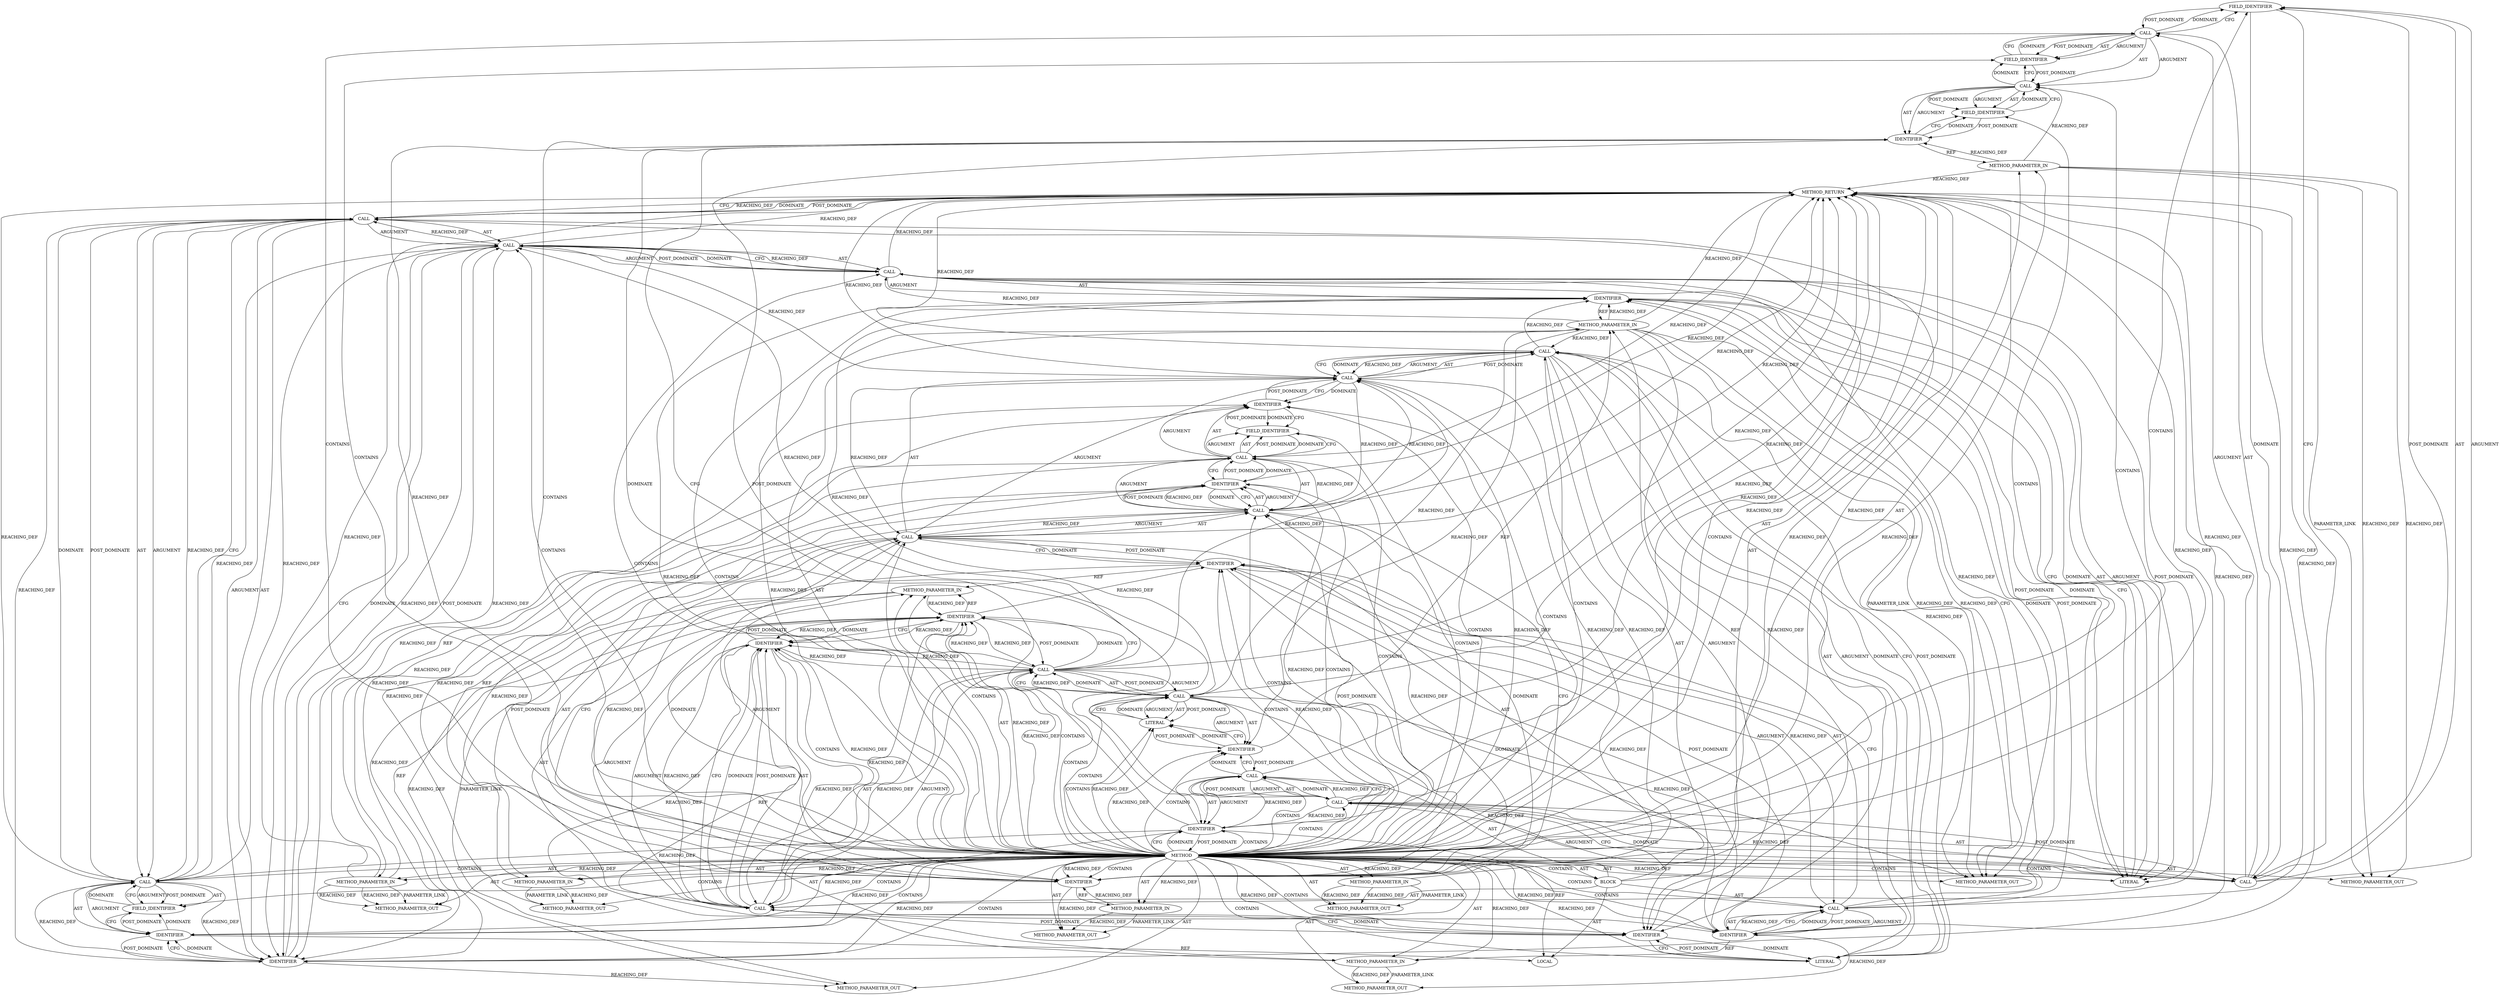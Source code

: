digraph {
  5296 [label=FIELD_IDENTIFIER ORDER=2 ARGUMENT_INDEX=2 CODE="cipher_type" COLUMN_NUMBER=19 LINE_NUMBER=307 CANONICAL_NAME="cipher_type"]
  5305 [label=CALL ORDER=1 ARGUMENT_INDEX=1 CODE="&sg_out[1]" COLUMN_NUMBER=13 METHOD_FULL_NAME="<operator>.addressOf" LINE_NUMBER=310 TYPE_FULL_NAME="<empty>" DISPATCH_TYPE="STATIC_DISPATCH" SIGNATURE="" NAME="<operator>.addressOf"]
  21409 [label=METHOD_PARAMETER_OUT ORDER=5 CODE="int tcp_payload_offset" IS_VARIADIC=false COLUMN_NUMBER=4 LINE_NUMBER=301 TYPE_FULL_NAME="int" EVALUATION_STRATEGY="BY_VALUE" INDEX=5 NAME="tcp_payload_offset"]
  5291 [label=CALL ORDER=1 ARGUMENT_INDEX=1 CODE="tls_ctx->crypto_send.info" COLUMN_NUMBER=19 METHOD_FULL_NAME="<operator>.fieldAccess" LINE_NUMBER=307 TYPE_FULL_NAME="<empty>" DISPATCH_TYPE="STATIC_DISPATCH" SIGNATURE="" NAME="<operator>.fieldAccess"]
  5294 [label=FIELD_IDENTIFIER ORDER=2 ARGUMENT_INDEX=2 CODE="crypto_send" COLUMN_NUMBER=19 LINE_NUMBER=307 CANONICAL_NAME="crypto_send"]
  5303 [label=IDENTIFIER ORDER=3 ARGUMENT_INDEX=3 CODE="sync_size" COLUMN_NUMBER=36 LINE_NUMBER=309 TYPE_FULL_NAME="int" NAME="sync_size"]
  5306 [label=CALL ORDER=1 ARGUMENT_INDEX=1 CODE="sg_out[1]" COLUMN_NUMBER=14 METHOD_FULL_NAME="<operator>.indirectIndexAccess" LINE_NUMBER=310 TYPE_FULL_NAME="<empty>" DISPATCH_TYPE="STATIC_DISPATCH" SIGNATURE="" NAME="<operator>.indirectIndexAccess"]
  21410 [label=METHOD_PARAMETER_OUT ORDER=6 CODE="int payload_len" IS_VARIADIC=false COLUMN_NUMBER=4 LINE_NUMBER=302 TYPE_FULL_NAME="int" EVALUATION_STRATEGY="BY_VALUE" INDEX=6 NAME="payload_len"]
  5321 [label=IDENTIFIER ORDER=1 ARGUMENT_INDEX=1 CODE="sg_out" COLUMN_NUMBER=14 LINE_NUMBER=313 TYPE_FULL_NAME="scatterlist[3]" NAME="sg_out"]
  5299 [label=CALL ORDER=1 ARGUMENT_INDEX=1 CODE="sg_out[0]" COLUMN_NUMBER=14 METHOD_FULL_NAME="<operator>.indirectIndexAccess" LINE_NUMBER=309 TYPE_FULL_NAME="<empty>" DISPATCH_TYPE="STATIC_DISPATCH" SIGNATURE="" NAME="<operator>.indirectIndexAccess"]
  5277 [label=METHOD_PARAMETER_IN ORDER=1 CODE="struct scatterlist sg_out[3]" IS_VARIADIC=false COLUMN_NUMBER=25 LINE_NUMBER=298 TYPE_FULL_NAME="scatterlist[3]" EVALUATION_STRATEGY="BY_VALUE" INDEX=1 NAME="sg_out"]
  21406 [label=METHOD_PARAMETER_OUT ORDER=2 CODE="void *buf" IS_VARIADIC=false COLUMN_NUMBER=55 LINE_NUMBER=298 TYPE_FULL_NAME="void*" EVALUATION_STRATEGY="BY_VALUE" INDEX=2 NAME="buf"]
  5280 [label=METHOD_PARAMETER_IN ORDER=4 CODE="struct sk_buff *nskb" IS_VARIADIC=false COLUMN_NUMBER=4 LINE_NUMBER=300 TYPE_FULL_NAME="sk_buff*" EVALUATION_STRATEGY="BY_VALUE" INDEX=4 NAME="nskb"]
  5308 [label=LITERAL ORDER=2 ARGUMENT_INDEX=2 CODE="1" COLUMN_NUMBER=21 LINE_NUMBER=310 TYPE_FULL_NAME="int"]
  5314 [label=IDENTIFIER ORDER=3 ARGUMENT_INDEX=3 CODE="payload_len" COLUMN_NUMBER=58 LINE_NUMBER=310 TYPE_FULL_NAME="int" NAME="payload_len"]
  5312 [label=FIELD_IDENTIFIER ORDER=2 ARGUMENT_INDEX=2 CODE="data" COLUMN_NUMBER=25 LINE_NUMBER=310 CANONICAL_NAME="data"]
  5316 [label=IDENTIFIER ORDER=1 ARGUMENT_INDEX=1 CODE="dummy_buf" COLUMN_NUMBER=2 LINE_NUMBER=312 TYPE_FULL_NAME="void*" NAME="dummy_buf"]
  5276 [label=METHOD COLUMN_NUMBER=1 LINE_NUMBER=298 COLUMN_NUMBER_END=1 IS_EXTERNAL=false SIGNATURE="void fill_sg_out (scatterlist[3],void*,tls_context*,sk_buff*,int,int,int,void*)" NAME="fill_sg_out" AST_PARENT_TYPE="TYPE_DECL" AST_PARENT_FULL_NAME="tls_device_fallback.c:<global>" ORDER=9 CODE="static void fill_sg_out(struct scatterlist sg_out[3], void *buf,
			struct tls_context *tls_ctx,
			struct sk_buff *nskb,
			int tcp_payload_offset,
			int payload_len,
			int sync_size,
			void *dummy_buf)
{
	const struct tls_cipher_desc *cipher_desc =
		get_cipher_desc(tls_ctx->crypto_send.info.cipher_type);

	sg_set_buf(&sg_out[0], dummy_buf, sync_size);
	sg_set_buf(&sg_out[1], nskb->data + tcp_payload_offset, payload_len);
	/* Add room for authentication tag produced by crypto */
	dummy_buf += sync_size;
	sg_set_buf(&sg_out[2], dummy_buf, cipher_desc->tag);
}" FULL_NAME="fill_sg_out" LINE_NUMBER_END=314 FILENAME="tls_device_fallback.c"]
  5289 [label=CALL ORDER=2 ARGUMENT_INDEX=2 CODE="get_cipher_desc(tls_ctx->crypto_send.info.cipher_type)" COLUMN_NUMBER=3 METHOD_FULL_NAME="get_cipher_desc" LINE_NUMBER=307 TYPE_FULL_NAME="<empty>" DISPATCH_TYPE="STATIC_DISPATCH" SIGNATURE="" NAME="get_cipher_desc"]
  21407 [label=METHOD_PARAMETER_OUT ORDER=3 CODE="struct tls_context *tls_ctx" IS_VARIADIC=false COLUMN_NUMBER=4 LINE_NUMBER=299 TYPE_FULL_NAME="tls_context*" EVALUATION_STRATEGY="BY_VALUE" INDEX=3 NAME="tls_ctx"]
  5287 [label=CALL ORDER=2 ARGUMENT_INDEX=-1 CODE="*cipher_desc =
		get_cipher_desc(tls_ctx->crypto_send.info.cipher_type)" COLUMN_NUMBER=31 METHOD_FULL_NAME="<operator>.assignment" LINE_NUMBER=306 TYPE_FULL_NAME="<empty>" DISPATCH_TYPE="STATIC_DISPATCH" SIGNATURE="" NAME="<operator>.assignment"]
  5284 [label=METHOD_PARAMETER_IN ORDER=8 CODE="void *dummy_buf" IS_VARIADIC=false COLUMN_NUMBER=4 LINE_NUMBER=304 TYPE_FULL_NAME="void*" EVALUATION_STRATEGY="BY_VALUE" INDEX=8 NAME="dummy_buf"]
  5319 [label=CALL ORDER=1 ARGUMENT_INDEX=1 CODE="&sg_out[2]" COLUMN_NUMBER=13 METHOD_FULL_NAME="<operator>.addressOf" LINE_NUMBER=313 TYPE_FULL_NAME="<empty>" DISPATCH_TYPE="STATIC_DISPATCH" SIGNATURE="" NAME="<operator>.addressOf"]
  5286 [label=LOCAL ORDER=1 CODE="const struct tls_cipher_desc* cipher_desc" COLUMN_NUMBER=31 LINE_NUMBER=306 TYPE_FULL_NAME="tls_cipher_desc*" NAME="cipher_desc"]
  5298 [label=CALL ORDER=1 ARGUMENT_INDEX=1 CODE="&sg_out[0]" COLUMN_NUMBER=13 METHOD_FULL_NAME="<operator>.addressOf" LINE_NUMBER=309 TYPE_FULL_NAME="<empty>" DISPATCH_TYPE="STATIC_DISPATCH" SIGNATURE="" NAME="<operator>.addressOf"]
  5301 [label=LITERAL ORDER=2 ARGUMENT_INDEX=2 CODE="0" COLUMN_NUMBER=21 LINE_NUMBER=309 TYPE_FULL_NAME="int"]
  5320 [label=CALL ORDER=1 ARGUMENT_INDEX=1 CODE="sg_out[2]" COLUMN_NUMBER=14 METHOD_FULL_NAME="<operator>.indirectIndexAccess" LINE_NUMBER=313 TYPE_FULL_NAME="<empty>" DISPATCH_TYPE="STATIC_DISPATCH" SIGNATURE="" NAME="<operator>.indirectIndexAccess"]
  5302 [label=IDENTIFIER ORDER=2 ARGUMENT_INDEX=2 CODE="dummy_buf" COLUMN_NUMBER=25 LINE_NUMBER=309 TYPE_FULL_NAME="void*" NAME="dummy_buf"]
  5292 [label=CALL ORDER=1 ARGUMENT_INDEX=1 CODE="tls_ctx->crypto_send" COLUMN_NUMBER=19 METHOD_FULL_NAME="<operator>.indirectFieldAccess" LINE_NUMBER=307 TYPE_FULL_NAME="<empty>" DISPATCH_TYPE="STATIC_DISPATCH" SIGNATURE="" NAME="<operator>.indirectFieldAccess"]
  5322 [label=LITERAL ORDER=2 ARGUMENT_INDEX=2 CODE="2" COLUMN_NUMBER=21 LINE_NUMBER=313 TYPE_FULL_NAME="int"]
  5317 [label=IDENTIFIER ORDER=2 ARGUMENT_INDEX=2 CODE="sync_size" COLUMN_NUMBER=15 LINE_NUMBER=312 TYPE_FULL_NAME="int" NAME="sync_size"]
  5325 [label=IDENTIFIER ORDER=1 ARGUMENT_INDEX=1 CODE="cipher_desc" COLUMN_NUMBER=36 LINE_NUMBER=313 TYPE_FULL_NAME="tls_cipher_desc*" NAME="cipher_desc"]
  5315 [label=CALL ORDER=5 ARGUMENT_INDEX=-1 CODE="dummy_buf += sync_size" COLUMN_NUMBER=2 METHOD_FULL_NAME="<operator>.assignmentPlus" LINE_NUMBER=312 TYPE_FULL_NAME="<empty>" DISPATCH_TYPE="STATIC_DISPATCH" SIGNATURE="" NAME="<operator>.assignmentPlus"]
  21408 [label=METHOD_PARAMETER_OUT ORDER=4 CODE="struct sk_buff *nskb" IS_VARIADIC=false COLUMN_NUMBER=4 LINE_NUMBER=300 TYPE_FULL_NAME="sk_buff*" EVALUATION_STRATEGY="BY_VALUE" INDEX=4 NAME="nskb"]
  5283 [label=METHOD_PARAMETER_IN ORDER=7 CODE="int sync_size" IS_VARIADIC=false COLUMN_NUMBER=4 LINE_NUMBER=303 TYPE_FULL_NAME="int" EVALUATION_STRATEGY="BY_VALUE" INDEX=7 NAME="sync_size"]
  5318 [label=CALL ORDER=6 ARGUMENT_INDEX=-1 CODE="sg_set_buf(&sg_out[2], dummy_buf, cipher_desc->tag)" COLUMN_NUMBER=2 METHOD_FULL_NAME="sg_set_buf" LINE_NUMBER=313 TYPE_FULL_NAME="<empty>" DISPATCH_TYPE="STATIC_DISPATCH" SIGNATURE="" NAME="sg_set_buf"]
  5293 [label=IDENTIFIER ORDER=1 ARGUMENT_INDEX=1 CODE="tls_ctx" COLUMN_NUMBER=19 LINE_NUMBER=307 TYPE_FULL_NAME="tls_context*" NAME="tls_ctx"]
  21411 [label=METHOD_PARAMETER_OUT ORDER=7 CODE="int sync_size" IS_VARIADIC=false COLUMN_NUMBER=4 LINE_NUMBER=303 TYPE_FULL_NAME="int" EVALUATION_STRATEGY="BY_VALUE" INDEX=7 NAME="sync_size"]
  5300 [label=IDENTIFIER ORDER=1 ARGUMENT_INDEX=1 CODE="sg_out" COLUMN_NUMBER=14 LINE_NUMBER=309 TYPE_FULL_NAME="scatterlist[3]" NAME="sg_out"]
  5304 [label=CALL ORDER=4 ARGUMENT_INDEX=-1 CODE="sg_set_buf(&sg_out[1], nskb->data + tcp_payload_offset, payload_len)" COLUMN_NUMBER=2 METHOD_FULL_NAME="sg_set_buf" LINE_NUMBER=310 TYPE_FULL_NAME="<empty>" DISPATCH_TYPE="STATIC_DISPATCH" SIGNATURE="" NAME="sg_set_buf"]
  5307 [label=IDENTIFIER ORDER=1 ARGUMENT_INDEX=1 CODE="sg_out" COLUMN_NUMBER=14 LINE_NUMBER=310 TYPE_FULL_NAME="scatterlist[3]" NAME="sg_out"]
  5282 [label=METHOD_PARAMETER_IN ORDER=6 CODE="int payload_len" IS_VARIADIC=false COLUMN_NUMBER=4 LINE_NUMBER=302 TYPE_FULL_NAME="int" EVALUATION_STRATEGY="BY_VALUE" INDEX=6 NAME="payload_len"]
  5281 [label=METHOD_PARAMETER_IN ORDER=5 CODE="int tcp_payload_offset" IS_VARIADIC=false COLUMN_NUMBER=4 LINE_NUMBER=301 TYPE_FULL_NAME="int" EVALUATION_STRATEGY="BY_VALUE" INDEX=5 NAME="tcp_payload_offset"]
  5297 [label=CALL ORDER=3 ARGUMENT_INDEX=-1 CODE="sg_set_buf(&sg_out[0], dummy_buf, sync_size)" COLUMN_NUMBER=2 METHOD_FULL_NAME="sg_set_buf" LINE_NUMBER=309 TYPE_FULL_NAME="<empty>" DISPATCH_TYPE="STATIC_DISPATCH" SIGNATURE="" NAME="sg_set_buf"]
  5278 [label=METHOD_PARAMETER_IN ORDER=2 CODE="void *buf" IS_VARIADIC=false COLUMN_NUMBER=55 LINE_NUMBER=298 TYPE_FULL_NAME="void*" EVALUATION_STRATEGY="BY_VALUE" INDEX=2 NAME="buf"]
  5309 [label=CALL ORDER=2 ARGUMENT_INDEX=2 CODE="nskb->data + tcp_payload_offset" COLUMN_NUMBER=25 METHOD_FULL_NAME="<operator>.addition" LINE_NUMBER=310 TYPE_FULL_NAME="<empty>" DISPATCH_TYPE="STATIC_DISPATCH" SIGNATURE="" NAME="<operator>.addition"]
  5288 [label=IDENTIFIER ORDER=1 ARGUMENT_INDEX=1 CODE="cipher_desc" COLUMN_NUMBER=32 LINE_NUMBER=306 TYPE_FULL_NAME="tls_cipher_desc*" NAME="cipher_desc"]
  21412 [label=METHOD_PARAMETER_OUT ORDER=8 CODE="void *dummy_buf" IS_VARIADIC=false COLUMN_NUMBER=4 LINE_NUMBER=304 TYPE_FULL_NAME="void*" EVALUATION_STRATEGY="BY_VALUE" INDEX=8 NAME="dummy_buf"]
  5323 [label=IDENTIFIER ORDER=2 ARGUMENT_INDEX=2 CODE="dummy_buf" COLUMN_NUMBER=25 LINE_NUMBER=313 TYPE_FULL_NAME="void*" NAME="dummy_buf"]
  5326 [label=FIELD_IDENTIFIER ORDER=2 ARGUMENT_INDEX=2 CODE="tag" COLUMN_NUMBER=36 LINE_NUMBER=313 CANONICAL_NAME="tag"]
  5310 [label=CALL ORDER=1 ARGUMENT_INDEX=1 CODE="nskb->data" COLUMN_NUMBER=25 METHOD_FULL_NAME="<operator>.indirectFieldAccess" LINE_NUMBER=310 TYPE_FULL_NAME="<empty>" DISPATCH_TYPE="STATIC_DISPATCH" SIGNATURE="" NAME="<operator>.indirectFieldAccess"]
  5327 [label=METHOD_RETURN ORDER=10 CODE="RET" COLUMN_NUMBER=1 LINE_NUMBER=298 TYPE_FULL_NAME="void" EVALUATION_STRATEGY="BY_VALUE"]
  5324 [label=CALL ORDER=3 ARGUMENT_INDEX=3 CODE="cipher_desc->tag" COLUMN_NUMBER=36 METHOD_FULL_NAME="<operator>.indirectFieldAccess" LINE_NUMBER=313 TYPE_FULL_NAME="<empty>" DISPATCH_TYPE="STATIC_DISPATCH" SIGNATURE="" NAME="<operator>.indirectFieldAccess"]
  5290 [label=CALL ORDER=1 ARGUMENT_INDEX=1 CODE="tls_ctx->crypto_send.info.cipher_type" COLUMN_NUMBER=19 METHOD_FULL_NAME="<operator>.fieldAccess" LINE_NUMBER=307 TYPE_FULL_NAME="<empty>" DISPATCH_TYPE="STATIC_DISPATCH" SIGNATURE="" NAME="<operator>.fieldAccess"]
  5285 [label=BLOCK ORDER=9 ARGUMENT_INDEX=-1 CODE="{
	const struct tls_cipher_desc *cipher_desc =
		get_cipher_desc(tls_ctx->crypto_send.info.cipher_type);

	sg_set_buf(&sg_out[0], dummy_buf, sync_size);
	sg_set_buf(&sg_out[1], nskb->data + tcp_payload_offset, payload_len);
	/* Add room for authentication tag produced by crypto */
	dummy_buf += sync_size;
	sg_set_buf(&sg_out[2], dummy_buf, cipher_desc->tag);
}" COLUMN_NUMBER=1 LINE_NUMBER=305 TYPE_FULL_NAME="void"]
  5313 [label=IDENTIFIER ORDER=2 ARGUMENT_INDEX=2 CODE="tcp_payload_offset" COLUMN_NUMBER=38 LINE_NUMBER=310 TYPE_FULL_NAME="int" NAME="tcp_payload_offset"]
  21405 [label=METHOD_PARAMETER_OUT ORDER=1 CODE="struct scatterlist sg_out[3]" IS_VARIADIC=false COLUMN_NUMBER=25 LINE_NUMBER=298 TYPE_FULL_NAME="scatterlist[3]" EVALUATION_STRATEGY="BY_VALUE" INDEX=1 NAME="sg_out"]
  5311 [label=IDENTIFIER ORDER=1 ARGUMENT_INDEX=1 CODE="nskb" COLUMN_NUMBER=25 LINE_NUMBER=310 TYPE_FULL_NAME="sk_buff*" NAME="nskb"]
  5295 [label=FIELD_IDENTIFIER ORDER=2 ARGUMENT_INDEX=2 CODE="info" COLUMN_NUMBER=19 LINE_NUMBER=307 CANONICAL_NAME="info"]
  5279 [label=METHOD_PARAMETER_IN ORDER=3 CODE="struct tls_context *tls_ctx" IS_VARIADIC=false COLUMN_NUMBER=4 LINE_NUMBER=299 TYPE_FULL_NAME="tls_context*" EVALUATION_STRATEGY="BY_VALUE" INDEX=3 NAME="tls_ctx"]
  5277 -> 5299 [label=REACHING_DEF VARIABLE="sg_out"]
  5317 -> 5283 [label=REF ]
  5290 -> 5289 [label=CFG ]
  5291 -> 5292 [label=ARGUMENT ]
  5285 -> 5315 [label=AST ]
  5314 -> 5305 [label=REACHING_DEF VARIABLE="payload_len"]
  5299 -> 5321 [label=REACHING_DEF VARIABLE="sg_out[0]"]
  5298 -> 5299 [label=AST ]
  5285 -> 5297 [label=AST ]
  5285 -> 5318 [label=AST ]
  5280 -> 5311 [label=REACHING_DEF VARIABLE="nskb"]
  5276 -> 5288 [label=CONTAINS ]
  5314 -> 5304 [label=CFG ]
  5306 -> 5307 [label=AST ]
  5319 -> 5327 [label=REACHING_DEF VARIABLE="&sg_out[2]"]
  5276 -> 5305 [label=CONTAINS ]
  5310 -> 5312 [label=ARGUMENT ]
  5309 -> 5313 [label=AST ]
  5317 -> 5315 [label=REACHING_DEF VARIABLE="sync_size"]
  5307 -> 5308 [label=CFG ]
  5309 -> 5310 [label=ARGUMENT ]
  5315 -> 5321 [label=CFG ]
  5313 -> 5309 [label=REACHING_DEF VARIABLE="tcp_payload_offset"]
  5276 -> 5318 [label=CONTAINS ]
  5276 -> 5277 [label=REACHING_DEF VARIABLE=""]
  5305 -> 5327 [label=REACHING_DEF VARIABLE="&sg_out[1]"]
  5276 -> 5319 [label=CONTAINS ]
  5281 -> 21409 [label=PARAMETER_LINK ]
  5288 -> 5286 [label=REF ]
  5308 -> 5306 [label=DOMINATE ]
  5291 -> 5296 [label=DOMINATE ]
  5305 -> 5314 [label=REACHING_DEF VARIABLE="&sg_out[1]"]
  5304 -> 5316 [label=CFG ]
  5321 -> 5322 [label=DOMINATE ]
  5276 -> 5297 [label=CONTAINS ]
  5276 -> 5288 [label=CFG ]
  5276 -> 5283 [label=AST ]
  5276 -> 5312 [label=CONTAINS ]
  5318 -> 5327 [label=CFG ]
  5296 -> 5290 [label=DOMINATE ]
  5306 -> 5327 [label=REACHING_DEF VARIABLE="sg_out[1]"]
  5276 -> 5293 [label=REACHING_DEF VARIABLE=""]
  5280 -> 21408 [label=REACHING_DEF VARIABLE="nskb"]
  5280 -> 21408 [label=REACHING_DEF VARIABLE="nskb"]
  5291 -> 5295 [label=POST_DOMINATE ]
  5303 -> 5298 [label=REACHING_DEF VARIABLE="sync_size"]
  5276 -> 5303 [label=CONTAINS ]
  5287 -> 5289 [label=POST_DOMINATE ]
  5320 -> 5322 [label=AST ]
  5300 -> 5277 [label=REF ]
  5299 -> 5301 [label=ARGUMENT ]
  5310 -> 5312 [label=AST ]
  5292 -> 5294 [label=POST_DOMINATE ]
  5298 -> 5302 [label=DOMINATE ]
  5277 -> 5307 [label=REACHING_DEF VARIABLE="sg_out"]
  5276 -> 5298 [label=CONTAINS ]
  5284 -> 21412 [label=REACHING_DEF VARIABLE="dummy_buf"]
  5316 -> 5317 [label=CFG ]
  5276 -> 5293 [label=CONTAINS ]
  5298 -> 5299 [label=ARGUMENT ]
  5310 -> 5312 [label=POST_DOMINATE ]
  5316 -> 5315 [label=REACHING_DEF VARIABLE="dummy_buf"]
  5276 -> 5309 [label=CONTAINS ]
  5289 -> 5290 [label=AST ]
  5310 -> 21408 [label=REACHING_DEF VARIABLE="nskb->data"]
  5312 -> 5310 [label=DOMINATE ]
  5276 -> 5320 [label=CONTAINS ]
  5287 -> 5289 [label=ARGUMENT ]
  5290 -> 5296 [label=POST_DOMINATE ]
  5285 -> 5286 [label=AST ]
  5325 -> 5323 [label=POST_DOMINATE ]
  5319 -> 5323 [label=REACHING_DEF VARIABLE="&sg_out[2]"]
  5288 -> 5324 [label=REACHING_DEF VARIABLE="cipher_desc"]
  5318 -> 5324 [label=AST ]
  5323 -> 5327 [label=REACHING_DEF VARIABLE="dummy_buf"]
  5298 -> 5305 [label=REACHING_DEF VARIABLE="&sg_out[0]"]
  5276 -> 5302 [label=REACHING_DEF VARIABLE=""]
  5276 -> 5323 [label=REACHING_DEF VARIABLE=""]
  5324 -> 5323 [label=REACHING_DEF VARIABLE="cipher_desc->tag"]
  5324 -> 5319 [label=REACHING_DEF VARIABLE="cipher_desc->tag"]
  5309 -> 5327 [label=REACHING_DEF VARIABLE="nskb->data + tcp_payload_offset"]
  5279 -> 5292 [label=REACHING_DEF VARIABLE="tls_ctx"]
  5299 -> 5300 [label=ARGUMENT ]
  5324 -> 5326 [label=AST ]
  5276 -> 5284 [label=AST ]
  5297 -> 5303 [label=POST_DOMINATE ]
  5301 -> 5299 [label=CFG ]
  5310 -> 5327 [label=REACHING_DEF VARIABLE="nskb->data"]
  5317 -> 5315 [label=CFG ]
  5299 -> 5307 [label=REACHING_DEF VARIABLE="sg_out[0]"]
  5309 -> 5313 [label=ARGUMENT ]
  5278 -> 21406 [label=REACHING_DEF VARIABLE="buf"]
  5278 -> 21406 [label=REACHING_DEF VARIABLE="buf"]
  5316 -> 5304 [label=POST_DOMINATE ]
  5276 -> 21406 [label=AST ]
  5302 -> 5303 [label=CFG ]
  5288 -> 5293 [label=DOMINATE ]
  5276 -> 5304 [label=CONTAINS ]
  5308 -> 5306 [label=CFG ]
  5305 -> 5309 [label=REACHING_DEF VARIABLE="&sg_out[1]"]
  5319 -> 5318 [label=REACHING_DEF VARIABLE="&sg_out[2]"]
  5290 -> 5296 [label=AST ]
  5299 -> 5298 [label=CFG ]
  5306 -> 5308 [label=POST_DOMINATE ]
  5303 -> 5297 [label=REACHING_DEF VARIABLE="sync_size"]
  5279 -> 21407 [label=PARAMETER_LINK ]
  5304 -> 5314 [label=ARGUMENT ]
  5276 -> 5295 [label=CONTAINS ]
  5323 -> 5284 [label=REF ]
  5276 -> 5289 [label=CONTAINS ]
  5310 -> 5309 [label=REACHING_DEF VARIABLE="nskb->data"]
  5311 -> 5312 [label=DOMINATE ]
  5327 -> 5318 [label=POST_DOMINATE ]
  5317 -> 5316 [label=REACHING_DEF VARIABLE="sync_size"]
  5320 -> 5321 [label=ARGUMENT ]
  5298 -> 5297 [label=REACHING_DEF VARIABLE="&sg_out[0]"]
  5323 -> 5325 [label=CFG ]
  5304 -> 5327 [label=REACHING_DEF VARIABLE="sg_set_buf(&sg_out[1], nskb->data + tcp_payload_offset, payload_len)"]
  5325 -> 5326 [label=DOMINATE ]
  5302 -> 5298 [label=POST_DOMINATE ]
  5276 -> 5281 [label=REACHING_DEF VARIABLE=""]
  5276 -> 5326 [label=CONTAINS ]
  5292 -> 5294 [label=AST ]
  5288 -> 5327 [label=REACHING_DEF VARIABLE="cipher_desc"]
  5297 -> 5303 [label=AST ]
  5292 -> 5293 [label=AST ]
  5313 -> 5327 [label=REACHING_DEF VARIABLE="tcp_payload_offset"]
  5297 -> 5327 [label=REACHING_DEF VARIABLE="sg_set_buf(&sg_out[0], dummy_buf, sync_size)"]
  5305 -> 5319 [label=REACHING_DEF VARIABLE="&sg_out[1]"]
  5289 -> 5288 [label=REACHING_DEF VARIABLE="get_cipher_desc(tls_ctx->crypto_send.info.cipher_type)"]
  5276 -> 5311 [label=CONTAINS ]
  5298 -> 5327 [label=REACHING_DEF VARIABLE="&sg_out[0]"]
  5276 -> 5278 [label=REACHING_DEF VARIABLE=""]
  5277 -> 5300 [label=REACHING_DEF VARIABLE="sg_out"]
  5298 -> 5302 [label=CFG ]
  5318 -> 5323 [label=ARGUMENT ]
  5276 -> 5317 [label=CONTAINS ]
  5289 -> 5287 [label=DOMINATE ]
  5307 -> 5277 [label=REF ]
  5303 -> 5297 [label=CFG ]
  5317 -> 5315 [label=DOMINATE ]
  5296 -> 5290 [label=CFG ]
  5302 -> 5298 [label=REACHING_DEF VARIABLE="dummy_buf"]
  5276 -> 5301 [label=REACHING_DEF VARIABLE=""]
  5323 -> 5319 [label=REACHING_DEF VARIABLE="dummy_buf"]
  5288 -> 5293 [label=CFG ]
  5276 -> 5285 [label=CONTAINS ]
  5308 -> 5307 [label=POST_DOMINATE ]
  5276 -> 5321 [label=REACHING_DEF VARIABLE=""]
  5300 -> 5287 [label=POST_DOMINATE ]
  5306 -> 5305 [label=CFG ]
  5306 -> 5321 [label=REACHING_DEF VARIABLE="sg_out[1]"]
  5283 -> 21411 [label=PARAMETER_LINK ]
  5283 -> 5303 [label=REACHING_DEF VARIABLE="sync_size"]
  5299 -> 5327 [label=REACHING_DEF VARIABLE="sg_out[0]"]
  5313 -> 5281 [label=REF ]
  5277 -> 5321 [label=REACHING_DEF VARIABLE="sg_out"]
  5276 -> 5313 [label=CONTAINS ]
  5279 -> 5327 [label=REACHING_DEF VARIABLE="tls_ctx"]
  5279 -> 5293 [label=REACHING_DEF VARIABLE="tls_ctx"]
  5276 -> 5311 [label=REACHING_DEF VARIABLE=""]
  5289 -> 5327 [label=REACHING_DEF VARIABLE="get_cipher_desc(tls_ctx->crypto_send.info.cipher_type)"]
  5314 -> 5304 [label=REACHING_DEF VARIABLE="payload_len"]
  5322 -> 5320 [label=CFG ]
  5276 -> 5316 [label=CONTAINS ]
  5317 -> 5316 [label=POST_DOMINATE ]
  5291 -> 5295 [label=AST ]
  5311 -> 5305 [label=POST_DOMINATE ]
  5310 -> 5313 [label=DOMINATE ]
  5323 -> 5319 [label=POST_DOMINATE ]
  5276 -> 5323 [label=CONTAINS ]
  5305 -> 5304 [label=REACHING_DEF VARIABLE="&sg_out[1]"]
  5293 -> 5288 [label=POST_DOMINATE ]
  5291 -> 5295 [label=ARGUMENT ]
  5317 -> 5327 [label=REACHING_DEF VARIABLE="sync_size"]
  5323 -> 21412 [label=REACHING_DEF VARIABLE="dummy_buf"]
  5290 -> 5291 [label=AST ]
  5280 -> 5327 [label=REACHING_DEF VARIABLE="nskb"]
  5304 -> 5305 [label=AST ]
  5305 -> 5306 [label=ARGUMENT ]
  5277 -> 21405 [label=PARAMETER_LINK ]
  5318 -> 5323 [label=AST ]
  5303 -> 5317 [label=REACHING_DEF VARIABLE="sync_size"]
  5324 -> 5318 [label=REACHING_DEF VARIABLE="cipher_desc->tag"]
  5309 -> 5314 [label=DOMINATE ]
  5287 -> 5288 [label=AST ]
  5324 -> 5327 [label=REACHING_DEF VARIABLE="cipher_desc->tag"]
  5309 -> 5314 [label=CFG ]
  5298 -> 5302 [label=REACHING_DEF VARIABLE="&sg_out[0]"]
  5276 -> 5282 [label=AST ]
  5303 -> 5283 [label=REF ]
  5276 -> 5310 [label=CONTAINS ]
  5304 -> 5314 [label=POST_DOMINATE ]
  5314 -> 5327 [label=REACHING_DEF VARIABLE="payload_len"]
  5324 -> 5318 [label=CFG ]
  5277 -> 5306 [label=REACHING_DEF VARIABLE="sg_out"]
  5302 -> 5303 [label=REACHING_DEF VARIABLE="dummy_buf"]
  5320 -> 5319 [label=DOMINATE ]
  5319 -> 5320 [label=AST ]
  5290 -> 5291 [label=ARGUMENT ]
  5303 -> 5302 [label=REACHING_DEF VARIABLE="sync_size"]
  5292 -> 5295 [label=DOMINATE ]
  5276 -> 5279 [label=AST ]
  5312 -> 5311 [label=POST_DOMINATE ]
  5297 -> 5302 [label=ARGUMENT ]
  5276 -> 5302 [label=CONTAINS ]
  5324 -> 5326 [label=ARGUMENT ]
  5323 -> 5325 [label=DOMINATE ]
  5306 -> 21405 [label=REACHING_DEF VARIABLE="sg_out[1]"]
  5305 -> 5311 [label=CFG ]
  5295 -> 5292 [label=POST_DOMINATE ]
  5321 -> 5277 [label=REF ]
  5302 -> 5297 [label=REACHING_DEF VARIABLE="dummy_buf"]
  5306 -> 5308 [label=AST ]
  5321 -> 5315 [label=POST_DOMINATE ]
  5312 -> 5310 [label=CFG ]
  5315 -> 5321 [label=DOMINATE ]
  5276 -> 5279 [label=REACHING_DEF VARIABLE=""]
  5302 -> 5316 [label=REACHING_DEF VARIABLE="dummy_buf"]
  5309 -> 5310 [label=AST ]
  5276 -> 21405 [label=AST ]
  5304 -> 5316 [label=DOMINATE ]
  5309 -> 5313 [label=POST_DOMINATE ]
  5310 -> 5311 [label=ARGUMENT ]
  5322 -> 5320 [label=DOMINATE ]
  5324 -> 5326 [label=POST_DOMINATE ]
  5304 -> 5309 [label=ARGUMENT ]
  5324 -> 5318 [label=DOMINATE ]
  5307 -> 5297 [label=POST_DOMINATE ]
  5310 -> 5313 [label=CFG ]
  5314 -> 5304 [label=DOMINATE ]
  5318 -> 5324 [label=ARGUMENT ]
  5276 -> 5300 [label=REACHING_DEF VARIABLE=""]
  5317 -> 21411 [label=REACHING_DEF VARIABLE="sync_size"]
  5304 -> 5305 [label=ARGUMENT ]
  5320 -> 5319 [label=CFG ]
  5276 -> 5308 [label=CONTAINS ]
  5299 -> 5300 [label=AST ]
  5303 -> 5297 [label=DOMINATE ]
  5276 -> 5300 [label=CONTAINS ]
  5276 -> 5296 [label=CONTAINS ]
  5318 -> 5327 [label=REACHING_DEF VARIABLE="sg_set_buf(&sg_out[2], dummy_buf, cipher_desc->tag)"]
  5321 -> 5322 [label=CFG ]
  5315 -> 5316 [label=AST ]
  5322 -> 5321 [label=POST_DOMINATE ]
  5325 -> 5286 [label=REF ]
  5315 -> 5317 [label=POST_DOMINATE ]
  5276 -> 5287 [label=CONTAINS ]
  5280 -> 21408 [label=PARAMETER_LINK ]
  5281 -> 21409 [label=REACHING_DEF VARIABLE="tcp_payload_offset"]
  5276 -> 5282 [label=REACHING_DEF VARIABLE=""]
  5280 -> 5310 [label=REACHING_DEF VARIABLE="nskb"]
  5318 -> 5327 [label=DOMINATE ]
  5276 -> 5314 [label=REACHING_DEF VARIABLE=""]
  5294 -> 5292 [label=DOMINATE ]
  5292 -> 5294 [label=ARGUMENT ]
  5304 -> 5314 [label=AST ]
  5302 -> 5284 [label=REF ]
  5319 -> 5320 [label=ARGUMENT ]
  5276 -> 5284 [label=REACHING_DEF VARIABLE=""]
  5291 -> 5296 [label=CFG ]
  5279 -> 21407 [label=REACHING_DEF VARIABLE="tls_ctx"]
  5279 -> 21407 [label=REACHING_DEF VARIABLE="tls_ctx"]
  5305 -> 5311 [label=DOMINATE ]
  5313 -> 5309 [label=CFG ]
  5287 -> 5289 [label=AST ]
  5276 -> 5290 [label=CONTAINS ]
  5301 -> 5300 [label=POST_DOMINATE ]
  5292 -> 5295 [label=CFG ]
  5276 -> 5325 [label=REACHING_DEF VARIABLE=""]
  5281 -> 5313 [label=REACHING_DEF VARIABLE="tcp_payload_offset"]
  5315 -> 5317 [label=AST ]
  5288 -> 5287 [label=REACHING_DEF VARIABLE="cipher_desc"]
  5297 -> 5298 [label=ARGUMENT ]
  5324 -> 5325 [label=AST ]
  5297 -> 5298 [label=AST ]
  5319 -> 5323 [label=CFG ]
  5324 -> 5325 [label=ARGUMENT ]
  5276 -> 5313 [label=REACHING_DEF VARIABLE=""]
  5323 -> 5318 [label=REACHING_DEF VARIABLE="dummy_buf"]
  5300 -> 5301 [label=DOMINATE ]
  5300 -> 5301 [label=CFG ]
  5297 -> 5307 [label=DOMINATE ]
  5311 -> 5312 [label=CFG ]
  5306 -> 5305 [label=DOMINATE ]
  5314 -> 21410 [label=REACHING_DEF VARIABLE="payload_len"]
  5283 -> 21411 [label=REACHING_DEF VARIABLE="sync_size"]
  5306 -> 5308 [label=ARGUMENT ]
  5297 -> 5302 [label=AST ]
  5276 -> 5322 [label=REACHING_DEF VARIABLE=""]
  5277 -> 5320 [label=REACHING_DEF VARIABLE="sg_out"]
  5303 -> 5302 [label=POST_DOMINATE ]
  5293 -> 5279 [label=REF ]
  5278 -> 5327 [label=REACHING_DEF VARIABLE="buf"]
  5285 -> 5287 [label=AST ]
  5293 -> 5294 [label=CFG ]
  5293 -> 5294 [label=DOMINATE ]
  5284 -> 5302 [label=REACHING_DEF VARIABLE="dummy_buf"]
  5276 -> 5303 [label=REACHING_DEF VARIABLE=""]
  5299 -> 21405 [label=REACHING_DEF VARIABLE="sg_out[0]"]
  5320 -> 5322 [label=ARGUMENT ]
  5276 -> 5307 [label=REACHING_DEF VARIABLE=""]
  5316 -> 5317 [label=DOMINATE ]
  5292 -> 5293 [label=ARGUMENT ]
  5290 -> 5296 [label=ARGUMENT ]
  5276 -> 5280 [label=AST ]
  5276 -> 5317 [label=REACHING_DEF VARIABLE=""]
  5288 -> 5276 [label=POST_DOMINATE ]
  5276 -> 5283 [label=REACHING_DEF VARIABLE=""]
  5277 -> 21405 [label=REACHING_DEF VARIABLE="sg_out"]
  5277 -> 21405 [label=REACHING_DEF VARIABLE="sg_out"]
  5287 -> 5327 [label=REACHING_DEF VARIABLE="*cipher_desc =
		get_cipher_desc(tls_ctx->crypto_send.info.cipher_type)"]
  5290 -> 5289 [label=DOMINATE ]
  5315 -> 5316 [label=ARGUMENT ]
  5314 -> 5309 [label=POST_DOMINATE ]
  5276 -> 5281 [label=AST ]
  5285 -> 5304 [label=AST ]
  5299 -> 5298 [label=REACHING_DEF VARIABLE="sg_out[0]"]
  5298 -> 5319 [label=REACHING_DEF VARIABLE="&sg_out[0]"]
  5276 -> 5291 [label=CONTAINS ]
  5276 -> 21407 [label=AST ]
  5276 -> 5285 [label=AST ]
  5276 -> 5294 [label=CONTAINS ]
  5296 -> 5291 [label=POST_DOMINATE ]
  5310 -> 5311 [label=AST ]
  5320 -> 5327 [label=REACHING_DEF VARIABLE="sg_out[2]"]
  5320 -> 5319 [label=REACHING_DEF VARIABLE="sg_out[2]"]
  5287 -> 5300 [label=DOMINATE ]
  5320 -> 5322 [label=POST_DOMINATE ]
  5326 -> 5324 [label=DOMINATE ]
  5282 -> 5314 [label=REACHING_DEF VARIABLE="payload_len"]
  5325 -> 5326 [label=CFG ]
  5302 -> 5303 [label=DOMINATE ]
  5276 -> 5277 [label=AST ]
  5289 -> 5290 [label=POST_DOMINATE ]
  5309 -> 5305 [label=REACHING_DEF VARIABLE="nskb->data + tcp_payload_offset"]
  5318 -> 5319 [label=AST ]
  5295 -> 5291 [label=CFG ]
  5297 -> 5307 [label=CFG ]
  5276 -> 21409 [label=AST ]
  5289 -> 5287 [label=REACHING_DEF VARIABLE="get_cipher_desc(tls_ctx->crypto_send.info.cipher_type)"]
  5306 -> 5305 [label=REACHING_DEF VARIABLE="sg_out[1]"]
  5278 -> 21406 [label=PARAMETER_LINK ]
  5276 -> 5306 [label=CONTAINS ]
  5276 -> 5324 [label=CONTAINS ]
  5276 -> 5292 [label=CONTAINS ]
  5276 -> 5314 [label=CONTAINS ]
  5307 -> 5308 [label=DOMINATE ]
  5276 -> 21410 [label=AST ]
  5289 -> 5287 [label=CFG ]
  5299 -> 5298 [label=DOMINATE ]
  5309 -> 5314 [label=REACHING_DEF VARIABLE="nskb->data + tcp_payload_offset"]
  5276 -> 5299 [label=CONTAINS ]
  5299 -> 5301 [label=AST ]
  5287 -> 5300 [label=CFG ]
  5304 -> 5309 [label=AST ]
  5313 -> 5310 [label=POST_DOMINATE ]
  5276 -> 5307 [label=CONTAINS ]
  5326 -> 5324 [label=CFG ]
  5316 -> 5284 [label=REF ]
  5291 -> 5292 [label=AST ]
  5298 -> 5303 [label=REACHING_DEF VARIABLE="&sg_out[0]"]
  5318 -> 5324 [label=POST_DOMINATE ]
  5294 -> 5292 [label=CFG ]
  5311 -> 5280 [label=REF ]
  5301 -> 5299 [label=DOMINATE ]
  5315 -> 5317 [label=ARGUMENT ]
  5319 -> 5323 [label=DOMINATE ]
  5276 -> 5325 [label=CONTAINS ]
  5276 -> 21411 [label=AST ]
  5297 -> 5303 [label=ARGUMENT ]
  5290 -> 5327 [label=REACHING_DEF VARIABLE="tls_ctx->crypto_send.info.cipher_type"]
  5313 -> 21409 [label=REACHING_DEF VARIABLE="tcp_payload_offset"]
  5282 -> 21410 [label=REACHING_DEF VARIABLE="payload_len"]
  5314 -> 5309 [label=REACHING_DEF VARIABLE="payload_len"]
  5287 -> 5288 [label=ARGUMENT ]
  5276 -> 5308 [label=REACHING_DEF VARIABLE=""]
  5289 -> 5290 [label=ARGUMENT ]
  5276 -> 5301 [label=CONTAINS ]
  5276 -> 5316 [label=REACHING_DEF VARIABLE=""]
  5320 -> 21405 [label=REACHING_DEF VARIABLE="sg_out[2]"]
  5295 -> 5291 [label=DOMINATE ]
  5313 -> 5309 [label=DOMINATE ]
  5276 -> 5322 [label=CONTAINS ]
  5316 -> 5323 [label=REACHING_DEF VARIABLE="dummy_buf"]
  5290 -> 5289 [label=REACHING_DEF VARIABLE="tls_ctx->crypto_send.info.cipher_type"]
  5276 -> 5327 [label=AST ]
  5276 -> 5288 [label=DOMINATE ]
  5277 -> 5327 [label=REACHING_DEF VARIABLE="sg_out"]
  5276 -> 5315 [label=CONTAINS ]
  5309 -> 5304 [label=REACHING_DEF VARIABLE="nskb->data + tcp_payload_offset"]
  5276 -> 21412 [label=AST ]
  5319 -> 5320 [label=POST_DOMINATE ]
  5306 -> 5307 [label=ARGUMENT ]
  5305 -> 5306 [label=AST ]
  5319 -> 5324 [label=REACHING_DEF VARIABLE="&sg_out[2]"]
  5288 -> 5325 [label=REACHING_DEF VARIABLE="cipher_desc"]
  5298 -> 5299 [label=POST_DOMINATE ]
  5326 -> 5325 [label=POST_DOMINATE ]
  5323 -> 5324 [label=REACHING_DEF VARIABLE="dummy_buf"]
  5276 -> 5278 [label=AST ]
  5284 -> 21412 [label=PARAMETER_LINK ]
  5305 -> 5306 [label=POST_DOMINATE ]
  5315 -> 5327 [label=REACHING_DEF VARIABLE="dummy_buf += sync_size"]
  5318 -> 5319 [label=ARGUMENT ]
  5299 -> 5301 [label=POST_DOMINATE ]
  5294 -> 5293 [label=POST_DOMINATE ]
  5320 -> 5321 [label=AST ]
  5282 -> 21410 [label=PARAMETER_LINK ]
  5314 -> 5282 [label=REF ]
  5276 -> 21408 [label=AST ]
  5276 -> 5280 [label=REACHING_DEF VARIABLE=""]
  5276 -> 5321 [label=CONTAINS ]
}
